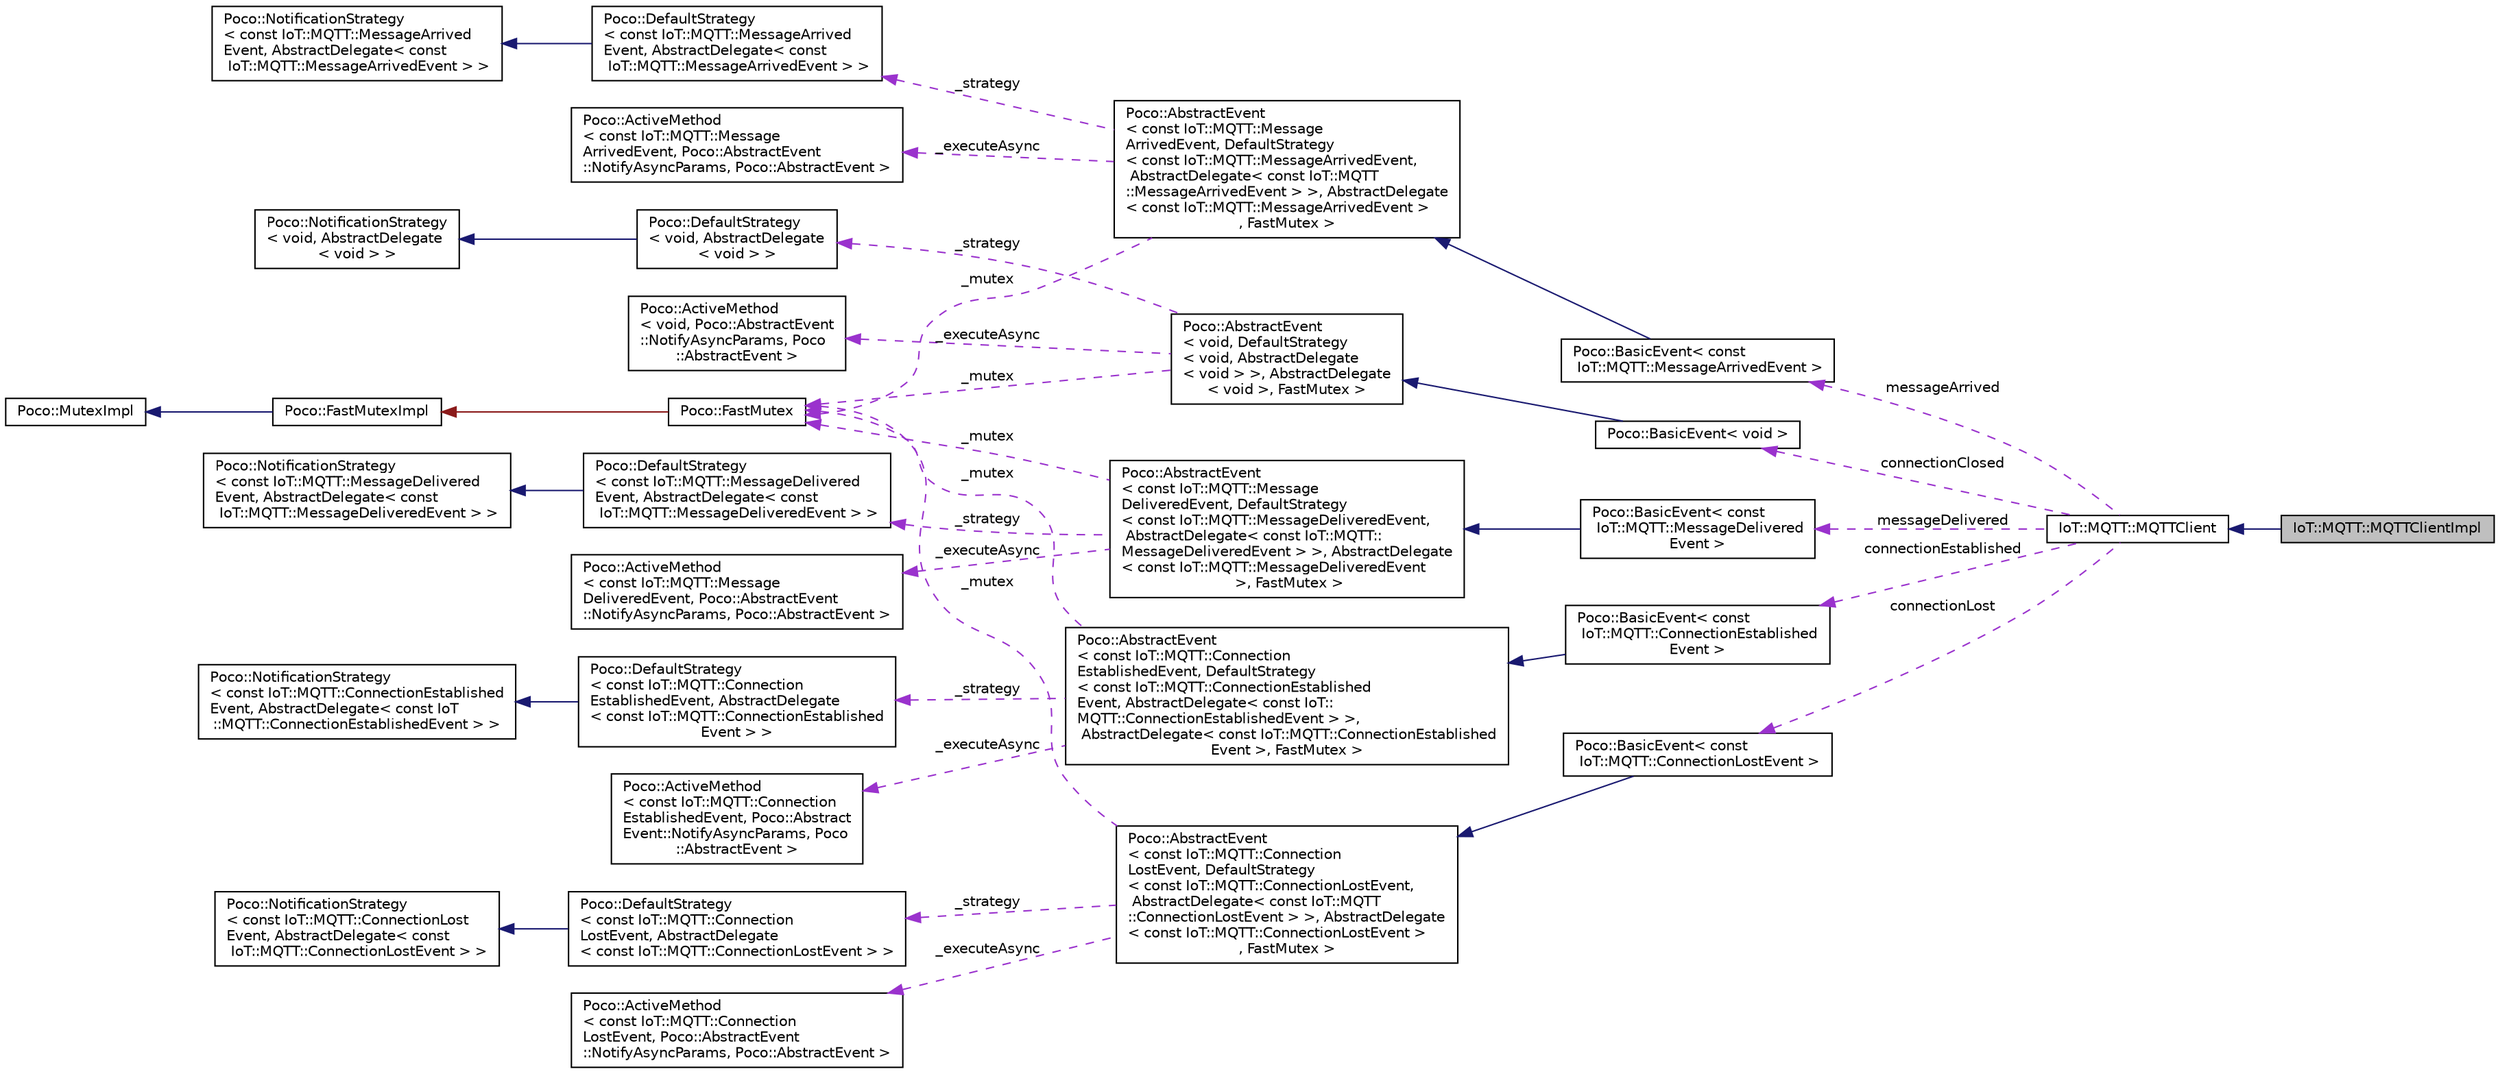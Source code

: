 digraph "IoT::MQTT::MQTTClientImpl"
{
 // LATEX_PDF_SIZE
  edge [fontname="Helvetica",fontsize="10",labelfontname="Helvetica",labelfontsize="10"];
  node [fontname="Helvetica",fontsize="10",shape=record];
  rankdir="LR";
  Node1 [label="IoT::MQTT::MQTTClientImpl",height=0.2,width=0.4,color="black", fillcolor="grey75", style="filled", fontcolor="black",tooltip="The default implementation of MQTTClient based on paho."];
  Node2 -> Node1 [dir="back",color="midnightblue",fontsize="10",style="solid"];
  Node2 [label="IoT::MQTT::MQTTClient",height=0.2,width=0.4,color="black", fillcolor="white", style="filled",URL="$classIoT_1_1MQTT_1_1MQTTClient.html",tooltip=" "];
  Node3 -> Node2 [dir="back",color="darkorchid3",fontsize="10",style="dashed",label=" messageArrived" ];
  Node3 [label="Poco::BasicEvent\< const\l IoT::MQTT::MessageArrivedEvent \>",height=0.2,width=0.4,color="black", fillcolor="white", style="filled",URL="$classPoco_1_1BasicEvent.html",tooltip=" "];
  Node4 -> Node3 [dir="back",color="midnightblue",fontsize="10",style="solid"];
  Node4 [label="Poco::AbstractEvent\l\< const IoT::MQTT::Message\lArrivedEvent, DefaultStrategy\l\< const IoT::MQTT::MessageArrivedEvent,\l AbstractDelegate\< const IoT::MQTT\l::MessageArrivedEvent \> \>, AbstractDelegate\l\< const IoT::MQTT::MessageArrivedEvent \>\l, FastMutex \>",height=0.2,width=0.4,color="black", fillcolor="white", style="filled",URL="$classPoco_1_1AbstractEvent.html",tooltip=" "];
  Node5 -> Node4 [dir="back",color="darkorchid3",fontsize="10",style="dashed",label=" _strategy" ];
  Node5 [label="Poco::DefaultStrategy\l\< const IoT::MQTT::MessageArrived\lEvent, AbstractDelegate\< const\l IoT::MQTT::MessageArrivedEvent \> \>",height=0.2,width=0.4,color="black", fillcolor="white", style="filled",URL="$classPoco_1_1DefaultStrategy.html",tooltip=" "];
  Node6 -> Node5 [dir="back",color="midnightblue",fontsize="10",style="solid"];
  Node6 [label="Poco::NotificationStrategy\l\< const IoT::MQTT::MessageArrived\lEvent, AbstractDelegate\< const\l IoT::MQTT::MessageArrivedEvent \> \>",height=0.2,width=0.4,color="black", fillcolor="white", style="filled",URL="$classPoco_1_1NotificationStrategy.html",tooltip=" "];
  Node7 -> Node4 [dir="back",color="darkorchid3",fontsize="10",style="dashed",label=" _executeAsync" ];
  Node7 [label="Poco::ActiveMethod\l\< const IoT::MQTT::Message\lArrivedEvent, Poco::AbstractEvent\l::NotifyAsyncParams, Poco::AbstractEvent \>",height=0.2,width=0.4,color="black", fillcolor="white", style="filled",URL="$classPoco_1_1ActiveMethod.html",tooltip=" "];
  Node8 -> Node4 [dir="back",color="darkorchid3",fontsize="10",style="dashed",label=" _mutex" ];
  Node8 [label="Poco::FastMutex",height=0.2,width=0.4,color="black", fillcolor="white", style="filled",URL="$classPoco_1_1FastMutex.html",tooltip=" "];
  Node9 -> Node8 [dir="back",color="firebrick4",fontsize="10",style="solid"];
  Node9 [label="Poco::FastMutexImpl",height=0.2,width=0.4,color="black", fillcolor="white", style="filled",URL="$classPoco_1_1FastMutexImpl.html",tooltip=" "];
  Node10 -> Node9 [dir="back",color="midnightblue",fontsize="10",style="solid"];
  Node10 [label="Poco::MutexImpl",height=0.2,width=0.4,color="black", fillcolor="white", style="filled",URL="$classPoco_1_1MutexImpl.html",tooltip=" "];
  Node11 -> Node2 [dir="back",color="darkorchid3",fontsize="10",style="dashed",label=" connectionClosed" ];
  Node11 [label="Poco::BasicEvent\< void \>",height=0.2,width=0.4,color="black", fillcolor="white", style="filled",URL="$classPoco_1_1BasicEvent.html",tooltip=" "];
  Node12 -> Node11 [dir="back",color="midnightblue",fontsize="10",style="solid"];
  Node12 [label="Poco::AbstractEvent\l\< void, DefaultStrategy\l\< void, AbstractDelegate\l\< void \> \>, AbstractDelegate\l\< void \>, FastMutex \>",height=0.2,width=0.4,color="black", fillcolor="white", style="filled",URL="$classPoco_1_1AbstractEvent.html",tooltip=" "];
  Node13 -> Node12 [dir="back",color="darkorchid3",fontsize="10",style="dashed",label=" _strategy" ];
  Node13 [label="Poco::DefaultStrategy\l\< void, AbstractDelegate\l\< void \> \>",height=0.2,width=0.4,color="black", fillcolor="white", style="filled",URL="$classPoco_1_1DefaultStrategy.html",tooltip=" "];
  Node14 -> Node13 [dir="back",color="midnightblue",fontsize="10",style="solid"];
  Node14 [label="Poco::NotificationStrategy\l\< void, AbstractDelegate\l\< void \> \>",height=0.2,width=0.4,color="black", fillcolor="white", style="filled",URL="$classPoco_1_1NotificationStrategy.html",tooltip=" "];
  Node15 -> Node12 [dir="back",color="darkorchid3",fontsize="10",style="dashed",label=" _executeAsync" ];
  Node15 [label="Poco::ActiveMethod\l\< void, Poco::AbstractEvent\l::NotifyAsyncParams, Poco\l::AbstractEvent \>",height=0.2,width=0.4,color="black", fillcolor="white", style="filled",URL="$classPoco_1_1ActiveMethod.html",tooltip=" "];
  Node8 -> Node12 [dir="back",color="darkorchid3",fontsize="10",style="dashed",label=" _mutex" ];
  Node16 -> Node2 [dir="back",color="darkorchid3",fontsize="10",style="dashed",label=" messageDelivered" ];
  Node16 [label="Poco::BasicEvent\< const\l IoT::MQTT::MessageDelivered\lEvent \>",height=0.2,width=0.4,color="black", fillcolor="white", style="filled",URL="$classPoco_1_1BasicEvent.html",tooltip=" "];
  Node17 -> Node16 [dir="back",color="midnightblue",fontsize="10",style="solid"];
  Node17 [label="Poco::AbstractEvent\l\< const IoT::MQTT::Message\lDeliveredEvent, DefaultStrategy\l\< const IoT::MQTT::MessageDeliveredEvent,\l AbstractDelegate\< const IoT::MQTT::\lMessageDeliveredEvent \> \>, AbstractDelegate\l\< const IoT::MQTT::MessageDeliveredEvent\l \>, FastMutex \>",height=0.2,width=0.4,color="black", fillcolor="white", style="filled",URL="$classPoco_1_1AbstractEvent.html",tooltip=" "];
  Node18 -> Node17 [dir="back",color="darkorchid3",fontsize="10",style="dashed",label=" _strategy" ];
  Node18 [label="Poco::DefaultStrategy\l\< const IoT::MQTT::MessageDelivered\lEvent, AbstractDelegate\< const\l IoT::MQTT::MessageDeliveredEvent \> \>",height=0.2,width=0.4,color="black", fillcolor="white", style="filled",URL="$classPoco_1_1DefaultStrategy.html",tooltip=" "];
  Node19 -> Node18 [dir="back",color="midnightblue",fontsize="10",style="solid"];
  Node19 [label="Poco::NotificationStrategy\l\< const IoT::MQTT::MessageDelivered\lEvent, AbstractDelegate\< const\l IoT::MQTT::MessageDeliveredEvent \> \>",height=0.2,width=0.4,color="black", fillcolor="white", style="filled",URL="$classPoco_1_1NotificationStrategy.html",tooltip=" "];
  Node8 -> Node17 [dir="back",color="darkorchid3",fontsize="10",style="dashed",label=" _mutex" ];
  Node20 -> Node17 [dir="back",color="darkorchid3",fontsize="10",style="dashed",label=" _executeAsync" ];
  Node20 [label="Poco::ActiveMethod\l\< const IoT::MQTT::Message\lDeliveredEvent, Poco::AbstractEvent\l::NotifyAsyncParams, Poco::AbstractEvent \>",height=0.2,width=0.4,color="black", fillcolor="white", style="filled",URL="$classPoco_1_1ActiveMethod.html",tooltip=" "];
  Node21 -> Node2 [dir="back",color="darkorchid3",fontsize="10",style="dashed",label=" connectionEstablished" ];
  Node21 [label="Poco::BasicEvent\< const\l IoT::MQTT::ConnectionEstablished\lEvent \>",height=0.2,width=0.4,color="black", fillcolor="white", style="filled",URL="$classPoco_1_1BasicEvent.html",tooltip=" "];
  Node22 -> Node21 [dir="back",color="midnightblue",fontsize="10",style="solid"];
  Node22 [label="Poco::AbstractEvent\l\< const IoT::MQTT::Connection\lEstablishedEvent, DefaultStrategy\l\< const IoT::MQTT::ConnectionEstablished\lEvent, AbstractDelegate\< const IoT::\lMQTT::ConnectionEstablishedEvent \> \>,\l AbstractDelegate\< const IoT::MQTT::ConnectionEstablished\lEvent \>, FastMutex \>",height=0.2,width=0.4,color="black", fillcolor="white", style="filled",URL="$classPoco_1_1AbstractEvent.html",tooltip=" "];
  Node23 -> Node22 [dir="back",color="darkorchid3",fontsize="10",style="dashed",label=" _executeAsync" ];
  Node23 [label="Poco::ActiveMethod\l\< const IoT::MQTT::Connection\lEstablishedEvent, Poco::Abstract\lEvent::NotifyAsyncParams, Poco\l::AbstractEvent \>",height=0.2,width=0.4,color="black", fillcolor="white", style="filled",URL="$classPoco_1_1ActiveMethod.html",tooltip=" "];
  Node24 -> Node22 [dir="back",color="darkorchid3",fontsize="10",style="dashed",label=" _strategy" ];
  Node24 [label="Poco::DefaultStrategy\l\< const IoT::MQTT::Connection\lEstablishedEvent, AbstractDelegate\l\< const IoT::MQTT::ConnectionEstablished\lEvent \> \>",height=0.2,width=0.4,color="black", fillcolor="white", style="filled",URL="$classPoco_1_1DefaultStrategy.html",tooltip=" "];
  Node25 -> Node24 [dir="back",color="midnightblue",fontsize="10",style="solid"];
  Node25 [label="Poco::NotificationStrategy\l\< const IoT::MQTT::ConnectionEstablished\lEvent, AbstractDelegate\< const IoT\l::MQTT::ConnectionEstablishedEvent \> \>",height=0.2,width=0.4,color="black", fillcolor="white", style="filled",URL="$classPoco_1_1NotificationStrategy.html",tooltip=" "];
  Node8 -> Node22 [dir="back",color="darkorchid3",fontsize="10",style="dashed",label=" _mutex" ];
  Node26 -> Node2 [dir="back",color="darkorchid3",fontsize="10",style="dashed",label=" connectionLost" ];
  Node26 [label="Poco::BasicEvent\< const\l IoT::MQTT::ConnectionLostEvent \>",height=0.2,width=0.4,color="black", fillcolor="white", style="filled",URL="$classPoco_1_1BasicEvent.html",tooltip=" "];
  Node27 -> Node26 [dir="back",color="midnightblue",fontsize="10",style="solid"];
  Node27 [label="Poco::AbstractEvent\l\< const IoT::MQTT::Connection\lLostEvent, DefaultStrategy\l\< const IoT::MQTT::ConnectionLostEvent,\l AbstractDelegate\< const IoT::MQTT\l::ConnectionLostEvent \> \>, AbstractDelegate\l\< const IoT::MQTT::ConnectionLostEvent \>\l, FastMutex \>",height=0.2,width=0.4,color="black", fillcolor="white", style="filled",URL="$classPoco_1_1AbstractEvent.html",tooltip=" "];
  Node28 -> Node27 [dir="back",color="darkorchid3",fontsize="10",style="dashed",label=" _strategy" ];
  Node28 [label="Poco::DefaultStrategy\l\< const IoT::MQTT::Connection\lLostEvent, AbstractDelegate\l\< const IoT::MQTT::ConnectionLostEvent \> \>",height=0.2,width=0.4,color="black", fillcolor="white", style="filled",URL="$classPoco_1_1DefaultStrategy.html",tooltip=" "];
  Node29 -> Node28 [dir="back",color="midnightblue",fontsize="10",style="solid"];
  Node29 [label="Poco::NotificationStrategy\l\< const IoT::MQTT::ConnectionLost\lEvent, AbstractDelegate\< const\l IoT::MQTT::ConnectionLostEvent \> \>",height=0.2,width=0.4,color="black", fillcolor="white", style="filled",URL="$classPoco_1_1NotificationStrategy.html",tooltip=" "];
  Node30 -> Node27 [dir="back",color="darkorchid3",fontsize="10",style="dashed",label=" _executeAsync" ];
  Node30 [label="Poco::ActiveMethod\l\< const IoT::MQTT::Connection\lLostEvent, Poco::AbstractEvent\l::NotifyAsyncParams, Poco::AbstractEvent \>",height=0.2,width=0.4,color="black", fillcolor="white", style="filled",URL="$classPoco_1_1ActiveMethod.html",tooltip=" "];
  Node8 -> Node27 [dir="back",color="darkorchid3",fontsize="10",style="dashed",label=" _mutex" ];
}
